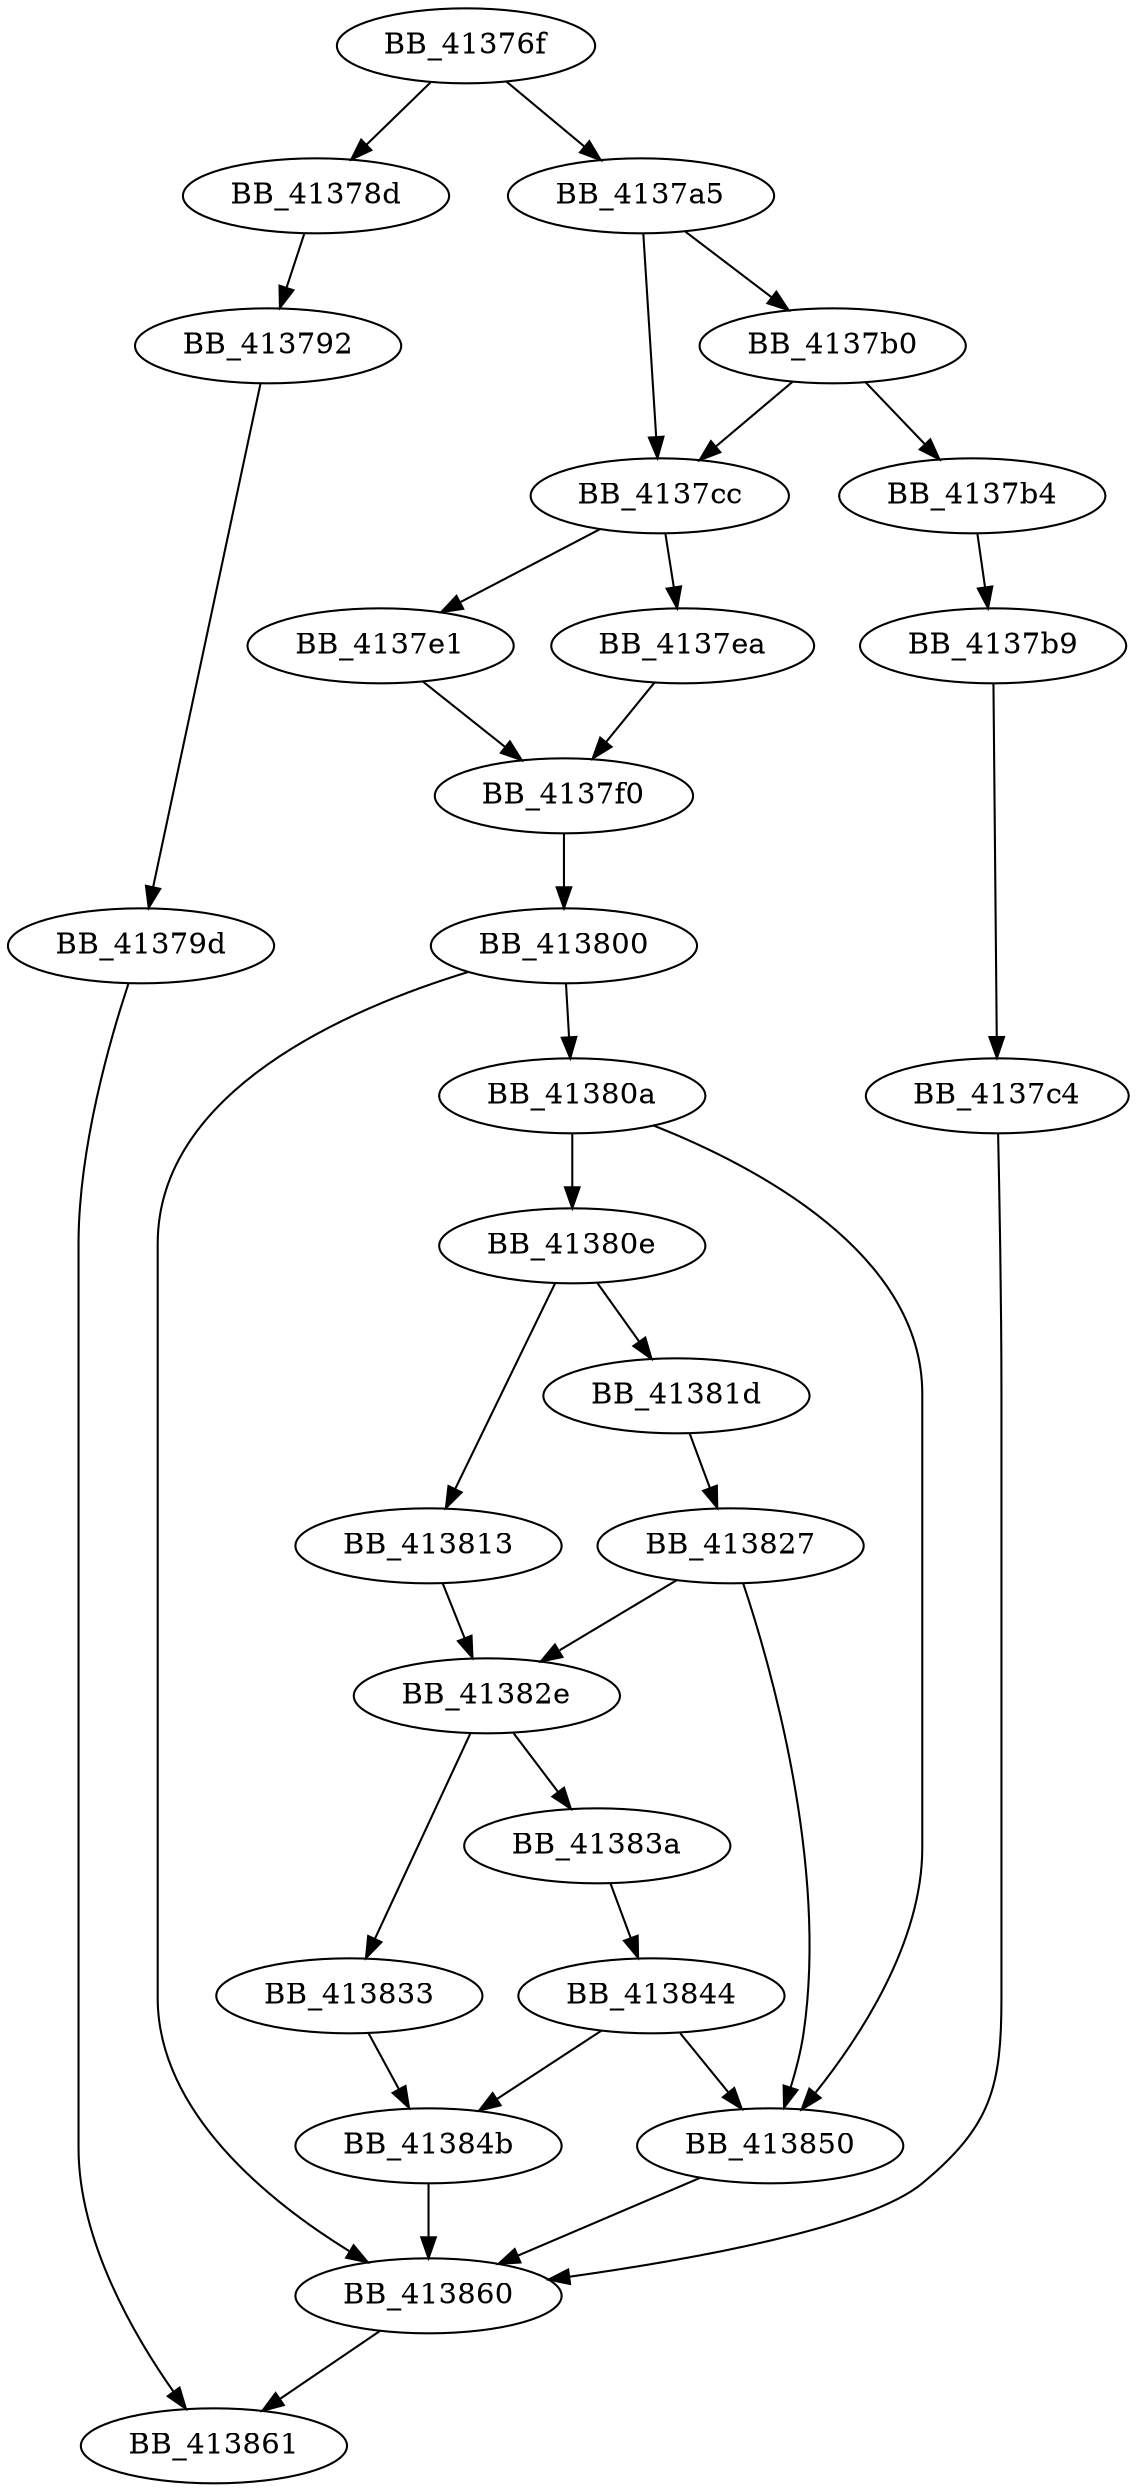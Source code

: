 DiGraph __vswprintf_helper{
BB_41376f->BB_41378d
BB_41376f->BB_4137a5
BB_41378d->BB_413792
BB_413792->BB_41379d
BB_41379d->BB_413861
BB_4137a5->BB_4137b0
BB_4137a5->BB_4137cc
BB_4137b0->BB_4137b4
BB_4137b0->BB_4137cc
BB_4137b4->BB_4137b9
BB_4137b9->BB_4137c4
BB_4137c4->BB_413860
BB_4137cc->BB_4137e1
BB_4137cc->BB_4137ea
BB_4137e1->BB_4137f0
BB_4137ea->BB_4137f0
BB_4137f0->BB_413800
BB_413800->BB_41380a
BB_413800->BB_413860
BB_41380a->BB_41380e
BB_41380a->BB_413850
BB_41380e->BB_413813
BB_41380e->BB_41381d
BB_413813->BB_41382e
BB_41381d->BB_413827
BB_413827->BB_41382e
BB_413827->BB_413850
BB_41382e->BB_413833
BB_41382e->BB_41383a
BB_413833->BB_41384b
BB_41383a->BB_413844
BB_413844->BB_41384b
BB_413844->BB_413850
BB_41384b->BB_413860
BB_413850->BB_413860
BB_413860->BB_413861
}
